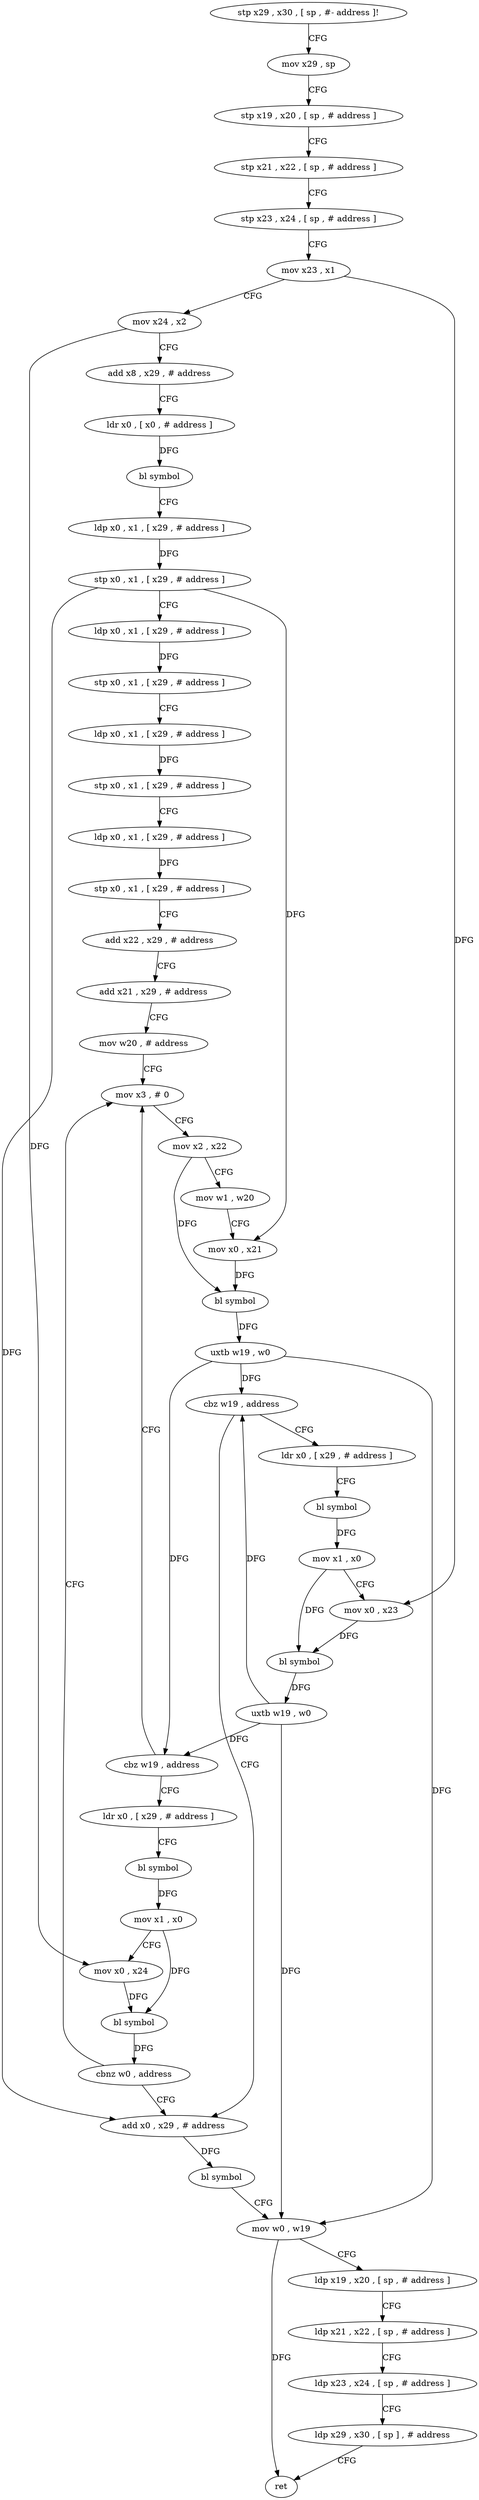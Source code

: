 digraph "func" {
"87684" [label = "stp x29 , x30 , [ sp , #- address ]!" ]
"87688" [label = "mov x29 , sp" ]
"87692" [label = "stp x19 , x20 , [ sp , # address ]" ]
"87696" [label = "stp x21 , x22 , [ sp , # address ]" ]
"87700" [label = "stp x23 , x24 , [ sp , # address ]" ]
"87704" [label = "mov x23 , x1" ]
"87708" [label = "mov x24 , x2" ]
"87712" [label = "add x8 , x29 , # address" ]
"87716" [label = "ldr x0 , [ x0 , # address ]" ]
"87720" [label = "bl symbol" ]
"87724" [label = "ldp x0 , x1 , [ x29 , # address ]" ]
"87728" [label = "stp x0 , x1 , [ x29 , # address ]" ]
"87732" [label = "ldp x0 , x1 , [ x29 , # address ]" ]
"87736" [label = "stp x0 , x1 , [ x29 , # address ]" ]
"87740" [label = "ldp x0 , x1 , [ x29 , # address ]" ]
"87744" [label = "stp x0 , x1 , [ x29 , # address ]" ]
"87748" [label = "ldp x0 , x1 , [ x29 , # address ]" ]
"87752" [label = "stp x0 , x1 , [ x29 , # address ]" ]
"87756" [label = "add x22 , x29 , # address" ]
"87760" [label = "add x21 , x29 , # address" ]
"87764" [label = "mov w20 , # address" ]
"87768" [label = "mov x3 , # 0" ]
"87848" [label = "add x0 , x29 , # address" ]
"87852" [label = "bl symbol" ]
"87856" [label = "mov w0 , w19" ]
"87860" [label = "ldp x19 , x20 , [ sp , # address ]" ]
"87864" [label = "ldp x21 , x22 , [ sp , # address ]" ]
"87868" [label = "ldp x23 , x24 , [ sp , # address ]" ]
"87872" [label = "ldp x29 , x30 , [ sp ] , # address" ]
"87876" [label = "ret" ]
"87796" [label = "ldr x0 , [ x29 , # address ]" ]
"87800" [label = "bl symbol" ]
"87804" [label = "mov x1 , x0" ]
"87808" [label = "mov x0 , x23" ]
"87812" [label = "bl symbol" ]
"87816" [label = "uxtb w19 , w0" ]
"87820" [label = "cbz w19 , address" ]
"87824" [label = "ldr x0 , [ x29 , # address ]" ]
"87772" [label = "mov x2 , x22" ]
"87776" [label = "mov w1 , w20" ]
"87780" [label = "mov x0 , x21" ]
"87784" [label = "bl symbol" ]
"87788" [label = "uxtb w19 , w0" ]
"87792" [label = "cbz w19 , address" ]
"87828" [label = "bl symbol" ]
"87832" [label = "mov x1 , x0" ]
"87836" [label = "mov x0 , x24" ]
"87840" [label = "bl symbol" ]
"87844" [label = "cbnz w0 , address" ]
"87684" -> "87688" [ label = "CFG" ]
"87688" -> "87692" [ label = "CFG" ]
"87692" -> "87696" [ label = "CFG" ]
"87696" -> "87700" [ label = "CFG" ]
"87700" -> "87704" [ label = "CFG" ]
"87704" -> "87708" [ label = "CFG" ]
"87704" -> "87808" [ label = "DFG" ]
"87708" -> "87712" [ label = "CFG" ]
"87708" -> "87836" [ label = "DFG" ]
"87712" -> "87716" [ label = "CFG" ]
"87716" -> "87720" [ label = "DFG" ]
"87720" -> "87724" [ label = "CFG" ]
"87724" -> "87728" [ label = "DFG" ]
"87728" -> "87732" [ label = "CFG" ]
"87728" -> "87780" [ label = "DFG" ]
"87728" -> "87848" [ label = "DFG" ]
"87732" -> "87736" [ label = "DFG" ]
"87736" -> "87740" [ label = "CFG" ]
"87740" -> "87744" [ label = "DFG" ]
"87744" -> "87748" [ label = "CFG" ]
"87748" -> "87752" [ label = "DFG" ]
"87752" -> "87756" [ label = "CFG" ]
"87756" -> "87760" [ label = "CFG" ]
"87760" -> "87764" [ label = "CFG" ]
"87764" -> "87768" [ label = "CFG" ]
"87768" -> "87772" [ label = "CFG" ]
"87848" -> "87852" [ label = "DFG" ]
"87852" -> "87856" [ label = "CFG" ]
"87856" -> "87860" [ label = "CFG" ]
"87856" -> "87876" [ label = "DFG" ]
"87860" -> "87864" [ label = "CFG" ]
"87864" -> "87868" [ label = "CFG" ]
"87868" -> "87872" [ label = "CFG" ]
"87872" -> "87876" [ label = "CFG" ]
"87796" -> "87800" [ label = "CFG" ]
"87800" -> "87804" [ label = "DFG" ]
"87804" -> "87808" [ label = "CFG" ]
"87804" -> "87812" [ label = "DFG" ]
"87808" -> "87812" [ label = "DFG" ]
"87812" -> "87816" [ label = "DFG" ]
"87816" -> "87820" [ label = "DFG" ]
"87816" -> "87792" [ label = "DFG" ]
"87816" -> "87856" [ label = "DFG" ]
"87820" -> "87768" [ label = "CFG" ]
"87820" -> "87824" [ label = "CFG" ]
"87824" -> "87828" [ label = "CFG" ]
"87772" -> "87776" [ label = "CFG" ]
"87772" -> "87784" [ label = "DFG" ]
"87776" -> "87780" [ label = "CFG" ]
"87780" -> "87784" [ label = "DFG" ]
"87784" -> "87788" [ label = "DFG" ]
"87788" -> "87792" [ label = "DFG" ]
"87788" -> "87856" [ label = "DFG" ]
"87788" -> "87820" [ label = "DFG" ]
"87792" -> "87848" [ label = "CFG" ]
"87792" -> "87796" [ label = "CFG" ]
"87828" -> "87832" [ label = "DFG" ]
"87832" -> "87836" [ label = "CFG" ]
"87832" -> "87840" [ label = "DFG" ]
"87836" -> "87840" [ label = "DFG" ]
"87840" -> "87844" [ label = "DFG" ]
"87844" -> "87768" [ label = "CFG" ]
"87844" -> "87848" [ label = "CFG" ]
}
